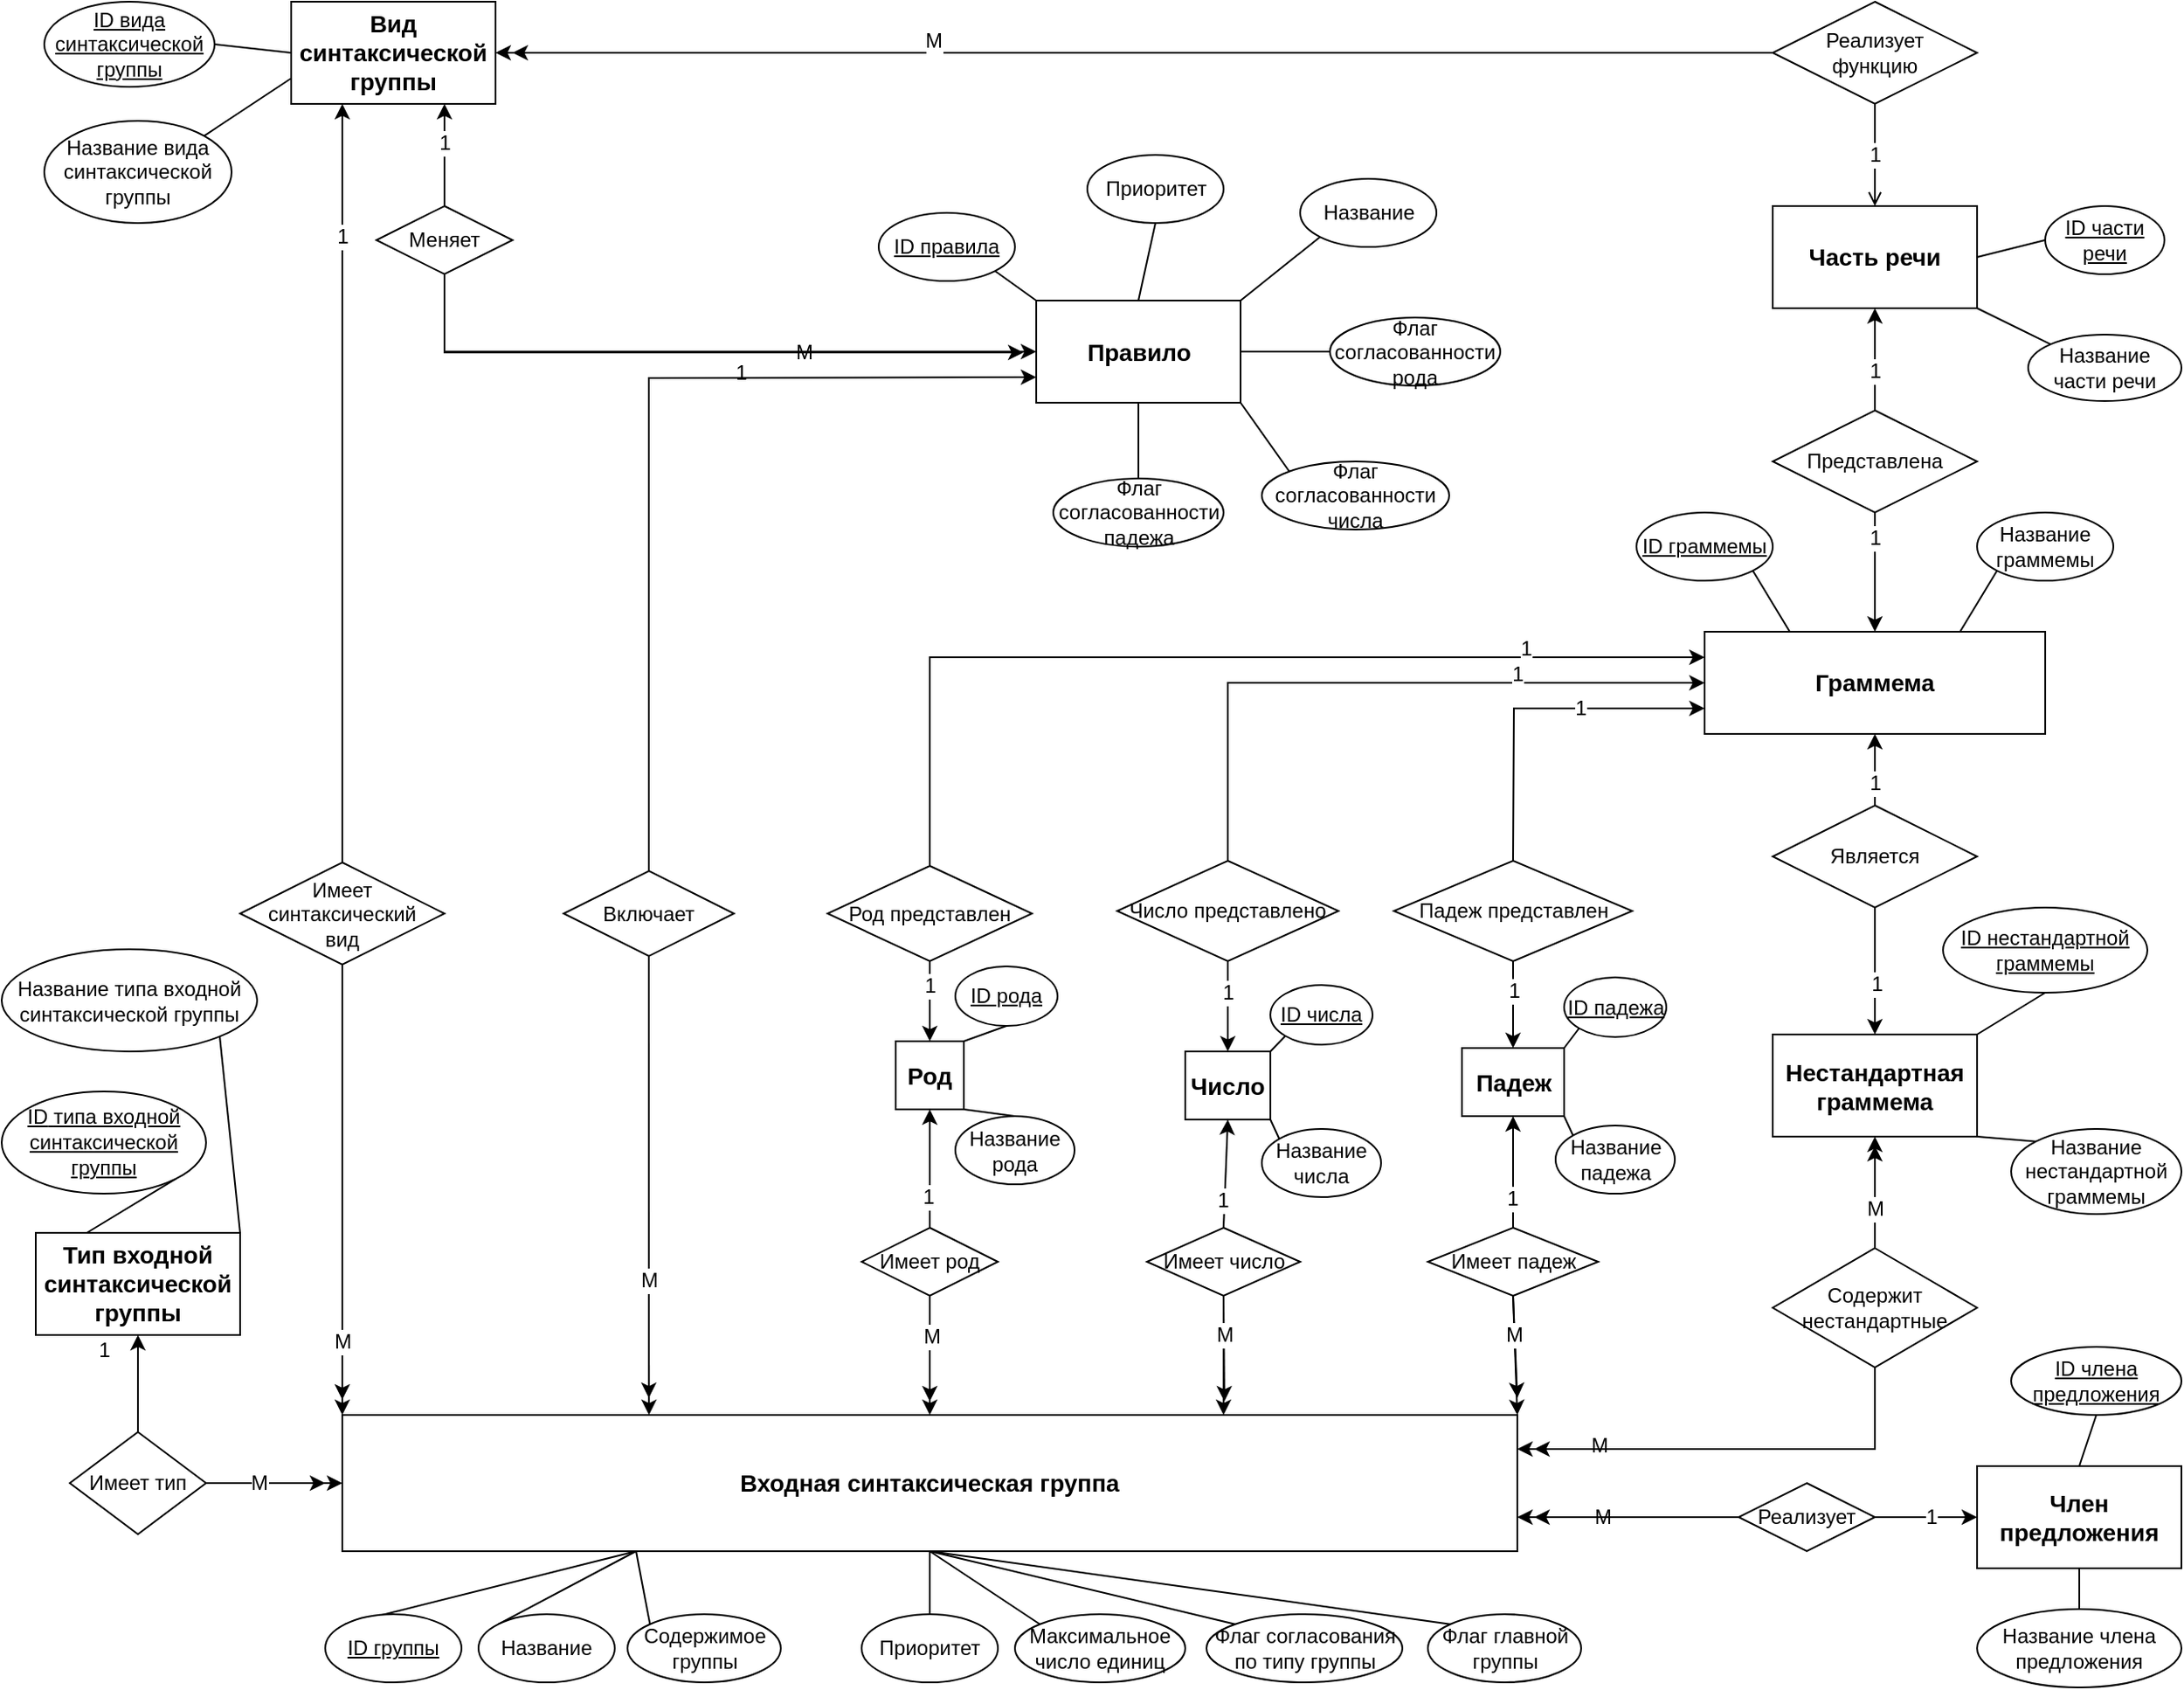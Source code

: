 <mxfile type="github" version="13.0.7">
  <diagram id="3-n-2fktoO8qeBoUGsix" name="Page-1">
    <mxGraphModel grid="1" dx="782" dy="466" gridSize="10" guides="1" tooltips="1" connect="1" arrows="1" fold="1" page="1" pageScale="1" pageWidth="1169" pageHeight="827" math="0" shadow="0">
      <root>
        <mxCell id="0" />
        <mxCell id="1" parent="0" />
        <mxCell id="CdHWgTAZpjWAVC4C5Lwt-5" parent="1" edge="1" target="Er8K7lmykXEFfFOnpzie-8" source="Er8K7lmykXEFfFOnpzie-1" style="rounded=0;orthogonalLoop=1;jettySize=auto;html=1;exitX=0.5;exitY=1;exitDx=0;exitDy=0;entryX=0;entryY=0;entryDx=0;entryDy=0;endArrow=none;endFill=0;">
          <mxGeometry as="geometry" relative="1" />
        </mxCell>
        <mxCell id="CdHWgTAZpjWAVC4C5Lwt-6" parent="1" edge="1" target="Er8K7lmykXEFfFOnpzie-6" source="Er8K7lmykXEFfFOnpzie-1" style="edgeStyle=none;rounded=0;orthogonalLoop=1;jettySize=auto;html=1;exitX=0.5;exitY=1;exitDx=0;exitDy=0;entryX=0.5;entryY=0;entryDx=0;entryDy=0;endArrow=none;endFill=0;">
          <mxGeometry as="geometry" relative="1" />
        </mxCell>
        <mxCell id="CdHWgTAZpjWAVC4C5Lwt-7" parent="1" edge="1" target="Er8K7lmykXEFfFOnpzie-4" source="Er8K7lmykXEFfFOnpzie-1" style="edgeStyle=none;rounded=0;orthogonalLoop=1;jettySize=auto;html=1;exitX=0.5;exitY=1;exitDx=0;exitDy=0;entryX=0;entryY=0;entryDx=0;entryDy=0;endArrow=none;endFill=0;">
          <mxGeometry as="geometry" relative="1" />
        </mxCell>
        <mxCell id="CdHWgTAZpjWAVC4C5Lwt-8" parent="1" edge="1" target="Er8K7lmykXEFfFOnpzie-5" source="Er8K7lmykXEFfFOnpzie-1" style="edgeStyle=none;rounded=0;orthogonalLoop=1;jettySize=auto;html=1;exitX=0.5;exitY=1;exitDx=0;exitDy=0;entryX=0;entryY=0;entryDx=0;entryDy=0;endArrow=none;endFill=0;">
          <mxGeometry as="geometry" relative="1" />
        </mxCell>
        <mxCell id="Er8K7lmykXEFfFOnpzie-1" value="Входная синтаксическая группа" parent="1" style="rounded=0;whiteSpace=wrap;html=1;fontSize=14;fontStyle=1" vertex="1">
          <mxGeometry as="geometry" height="80" width="690" y="1100" x="710" />
        </mxCell>
        <mxCell id="Er8K7lmykXEFfFOnpzie-11" parent="1" edge="1" target="Er8K7lmykXEFfFOnpzie-1" source="Er8K7lmykXEFfFOnpzie-2" style="rounded=0;orthogonalLoop=1;jettySize=auto;html=1;exitX=0;exitY=0;exitDx=0;exitDy=0;entryX=0.25;entryY=1;entryDx=0;entryDy=0;endArrow=none;endFill=0;">
          <mxGeometry as="geometry" relative="1" />
        </mxCell>
        <mxCell id="Er8K7lmykXEFfFOnpzie-2" value="&lt;u&gt;ID группы&lt;/u&gt;" parent="1" style="ellipse;whiteSpace=wrap;html=1;" vertex="1">
          <mxGeometry as="geometry" height="40" width="80" y="1217" x="700" />
        </mxCell>
        <mxCell id="Er8K7lmykXEFfFOnpzie-12" parent="1" edge="1" target="Er8K7lmykXEFfFOnpzie-1" source="Er8K7lmykXEFfFOnpzie-3" style="edgeStyle=none;rounded=0;orthogonalLoop=1;jettySize=auto;html=1;exitX=0;exitY=0;exitDx=0;exitDy=0;entryX=0.25;entryY=1;entryDx=0;entryDy=0;endArrow=none;endFill=0;">
          <mxGeometry as="geometry" relative="1" />
        </mxCell>
        <mxCell id="Er8K7lmykXEFfFOnpzie-3" value="Название" parent="1" style="ellipse;whiteSpace=wrap;html=1;" vertex="1">
          <mxGeometry as="geometry" height="40" width="80" y="1217" x="790" />
        </mxCell>
        <mxCell id="Er8K7lmykXEFfFOnpzie-4" value="Максимальное число единиц" parent="1" style="ellipse;whiteSpace=wrap;html=1;" vertex="1">
          <mxGeometry as="geometry" height="40" width="100" y="1217" x="1105" />
        </mxCell>
        <mxCell id="Er8K7lmykXEFfFOnpzie-5" value="Флаг согласования по типу группы" parent="1" style="ellipse;whiteSpace=wrap;html=1;" vertex="1">
          <mxGeometry as="geometry" height="40" width="115" y="1217" x="1217.5" />
        </mxCell>
        <mxCell id="Er8K7lmykXEFfFOnpzie-6" value="Приоритет" parent="1" style="ellipse;whiteSpace=wrap;html=1;" vertex="1">
          <mxGeometry as="geometry" height="40" width="80" y="1217" x="1015" />
        </mxCell>
        <mxCell id="CdHWgTAZpjWAVC4C5Lwt-1" parent="1" edge="1" target="Er8K7lmykXEFfFOnpzie-1" source="Er8K7lmykXEFfFOnpzie-7" style="rounded=0;orthogonalLoop=1;jettySize=auto;html=1;exitX=0;exitY=0;exitDx=0;exitDy=0;entryX=0.25;entryY=1;entryDx=0;entryDy=0;endArrow=none;endFill=0;">
          <mxGeometry as="geometry" relative="1" />
        </mxCell>
        <mxCell id="Er8K7lmykXEFfFOnpzie-7" value="Содержимое группы" parent="1" style="ellipse;whiteSpace=wrap;html=1;" vertex="1">
          <mxGeometry as="geometry" height="40" width="90" y="1217" x="877.5" />
        </mxCell>
        <mxCell id="Er8K7lmykXEFfFOnpzie-8" value="Флаг главной группы" parent="1" style="ellipse;whiteSpace=wrap;html=1;" vertex="1">
          <mxGeometry as="geometry" height="40" width="90" y="1217" x="1347.5" />
        </mxCell>
        <mxCell id="Er8K7lmykXEFfFOnpzie-20" parent="1" edge="1" source="Er8K7lmykXEFfFOnpzie-19" style="edgeStyle=none;rounded=0;orthogonalLoop=1;jettySize=auto;html=1;exitX=1;exitY=0.5;exitDx=0;exitDy=0;endArrow=classic;endFill=1;">
          <mxGeometry as="geometry" relative="1">
            <mxPoint as="targetPoint" y="1140" x="700" />
            <Array as="points">
              <mxPoint y="1140" x="660" />
            </Array>
          </mxGeometry>
        </mxCell>
        <mxCell id="Er8K7lmykXEFfFOnpzie-23" parent="1" edge="1" target="Er8K7lmykXEFfFOnpzie-22" source="Er8K7lmykXEFfFOnpzie-19" style="edgeStyle=none;rounded=0;orthogonalLoop=1;jettySize=auto;html=1;exitX=0.5;exitY=0;exitDx=0;exitDy=0;entryX=0.5;entryY=1;entryDx=0;entryDy=0;endArrow=classic;endFill=1;">
          <mxGeometry as="geometry" relative="1" />
        </mxCell>
        <mxCell id="Er8K7lmykXEFfFOnpzie-24" value="1" parent="Er8K7lmykXEFfFOnpzie-23" style="text;html=1;align=center;verticalAlign=middle;resizable=0;points=[];labelBackgroundColor=#ffffff;" vertex="1" connectable="0">
          <mxGeometry as="geometry" relative="1" y="1" x="0.651">
            <mxPoint as="offset" y="-1" x="-19" />
          </mxGeometry>
        </mxCell>
        <mxCell id="Acf67Gp8EdVM3Cdp0NT5-10" parent="1" edge="1" target="Er8K7lmykXEFfFOnpzie-1" source="Er8K7lmykXEFfFOnpzie-19" style="edgeStyle=orthogonalEdgeStyle;rounded=0;orthogonalLoop=1;jettySize=auto;html=1;exitX=1;exitY=0.5;exitDx=0;exitDy=0;startArrow=none;startFill=0;endArrow=classic;endFill=1;entryX=0;entryY=0.5;entryDx=0;entryDy=0;">
          <mxGeometry as="geometry" relative="1">
            <mxPoint as="targetPoint" y="1187" x="710" />
            <Array as="points">
              <mxPoint y="1140" x="640" />
              <mxPoint y="1140" x="640" />
            </Array>
          </mxGeometry>
        </mxCell>
        <mxCell id="Acf67Gp8EdVM3Cdp0NT5-19" value="М" parent="Acf67Gp8EdVM3Cdp0NT5-10" style="text;html=1;align=center;verticalAlign=middle;resizable=0;points=[];labelBackgroundColor=#ffffff;" vertex="1" connectable="0">
          <mxGeometry as="geometry" relative="1" y="-2" x="0.544">
            <mxPoint as="offset" y="-2" x="-31.43" />
          </mxGeometry>
        </mxCell>
        <mxCell id="Er8K7lmykXEFfFOnpzie-19" value="Имеет тип" parent="1" style="rhombus;whiteSpace=wrap;html=1;" vertex="1">
          <mxGeometry as="geometry" height="60" width="80" y="1110" x="550" />
        </mxCell>
        <mxCell id="Er8K7lmykXEFfFOnpzie-22" value="&lt;font style=&quot;font-size: 14px&quot;&gt;&lt;b&gt;Тип входной синтаксической группы&lt;/b&gt;&lt;/font&gt;" parent="1" style="rounded=0;whiteSpace=wrap;html=1;" vertex="1">
          <mxGeometry as="geometry" height="60" width="120" y="993" x="530" />
        </mxCell>
        <mxCell id="Er8K7lmykXEFfFOnpzie-27" parent="1" edge="1" target="Er8K7lmykXEFfFOnpzie-22" source="Er8K7lmykXEFfFOnpzie-25" style="edgeStyle=none;rounded=0;orthogonalLoop=1;jettySize=auto;html=1;exitX=1;exitY=1;exitDx=0;exitDy=0;entryX=1;entryY=0;entryDx=0;entryDy=0;endArrow=none;endFill=0;">
          <mxGeometry as="geometry" relative="1" />
        </mxCell>
        <mxCell id="Er8K7lmykXEFfFOnpzie-25" value="&lt;span style=&quot;line-height: 115%&quot;&gt;&lt;font style=&quot;font-size: 12px&quot;&gt;Название типа входной синтаксической группы&lt;/font&gt;&lt;/span&gt;" parent="1" style="ellipse;whiteSpace=wrap;html=1;" vertex="1">
          <mxGeometry as="geometry" height="60" width="150" y="826.5" x="510" />
        </mxCell>
        <mxCell id="Er8K7lmykXEFfFOnpzie-28" parent="1" edge="1" target="Er8K7lmykXEFfFOnpzie-22" source="Er8K7lmykXEFfFOnpzie-26" style="edgeStyle=none;rounded=0;orthogonalLoop=1;jettySize=auto;html=1;exitX=1;exitY=1;exitDx=0;exitDy=0;entryX=0.25;entryY=0;entryDx=0;entryDy=0;endArrow=none;endFill=0;">
          <mxGeometry as="geometry" relative="1" />
        </mxCell>
        <mxCell id="Er8K7lmykXEFfFOnpzie-26" value="&lt;font style=&quot;font-size: 12px&quot;&gt;&lt;u&gt;&lt;span lang=&quot;EN-US&quot; style=&quot;line-height: 115%&quot;&gt;ID&lt;/span&gt;&lt;span lang=&quot;EN-US&quot; style=&quot;line-height: 115%&quot;&gt; &lt;/span&gt;&lt;span style=&quot;line-height: 115%&quot;&gt;типа входной синтаксической группы&lt;/span&gt;&lt;/u&gt;&lt;/font&gt;" parent="1" style="ellipse;whiteSpace=wrap;html=1;" vertex="1">
          <mxGeometry as="geometry" height="60" width="120" y="910" x="510" />
        </mxCell>
        <mxCell id="Er8K7lmykXEFfFOnpzie-50" parent="1" edge="1" source="Er8K7lmykXEFfFOnpzie-29" style="edgeStyle=none;rounded=0;orthogonalLoop=1;jettySize=auto;html=1;exitX=0.5;exitY=1;exitDx=0;exitDy=0;endArrow=classic;endFill=1;">
          <mxGeometry as="geometry" relative="1">
            <mxPoint as="targetPoint" y="1090" x="890" />
          </mxGeometry>
        </mxCell>
        <mxCell id="Acf67Gp8EdVM3Cdp0NT5-11" parent="1" edge="1" target="Er8K7lmykXEFfFOnpzie-1" source="Er8K7lmykXEFfFOnpzie-29" style="rounded=0;orthogonalLoop=1;jettySize=auto;html=1;exitX=0.5;exitY=1;exitDx=0;exitDy=0;startArrow=none;startFill=0;endArrow=classic;endFill=1;entryX=0.261;entryY=0;entryDx=0;entryDy=0;entryPerimeter=0;">
          <mxGeometry as="geometry" relative="1">
            <mxPoint as="targetPoint" y="1092" x="885" />
          </mxGeometry>
        </mxCell>
        <mxCell id="Acf67Gp8EdVM3Cdp0NT5-20" value="М" parent="Acf67Gp8EdVM3Cdp0NT5-11" style="text;html=1;align=center;verticalAlign=middle;resizable=0;points=[];labelBackgroundColor=#ffffff;" vertex="1" connectable="0">
          <mxGeometry as="geometry" relative="1" y="-3" x="0.347">
            <mxPoint as="offset" y="9" x="3" />
          </mxGeometry>
        </mxCell>
        <mxCell id="0sZof68oqh2SKTBoao20-3" parent="1" edge="1" target="Er8K7lmykXEFfFOnpzie-30" source="Er8K7lmykXEFfFOnpzie-29" style="edgeStyle=none;rounded=0;orthogonalLoop=1;jettySize=auto;html=1;exitX=0.5;exitY=0;exitDx=0;exitDy=0;entryX=0;entryY=0.75;entryDx=0;entryDy=0;">
          <mxGeometry as="geometry" relative="1">
            <Array as="points">
              <mxPoint y="491" x="890" />
            </Array>
          </mxGeometry>
        </mxCell>
        <mxCell id="0sZof68oqh2SKTBoao20-4" value="1" parent="0sZof68oqh2SKTBoao20-3" style="text;html=1;align=center;verticalAlign=middle;resizable=0;points=[];" vertex="1" connectable="0">
          <mxGeometry as="geometry" relative="1" y="-41" x="0.173">
            <mxPoint as="offset" y="-44" x="40" />
          </mxGeometry>
        </mxCell>
        <mxCell id="Er8K7lmykXEFfFOnpzie-29" value="Включает" parent="1" style="rhombus;whiteSpace=wrap;html=1;" vertex="1">
          <mxGeometry as="geometry" height="50" width="100" y="780.5" x="840" />
        </mxCell>
        <mxCell id="Er8K7lmykXEFfFOnpzie-30" value="Правило" parent="1" style="rounded=0;whiteSpace=wrap;html=1;fontSize=14;fontStyle=1" vertex="1">
          <mxGeometry as="geometry" height="60" width="120" y="445.5" x="1117.5" />
        </mxCell>
        <mxCell id="Er8K7lmykXEFfFOnpzie-71" parent="1" edge="1" target="Er8K7lmykXEFfFOnpzie-30" source="Er8K7lmykXEFfFOnpzie-32" style="edgeStyle=none;rounded=0;orthogonalLoop=1;jettySize=auto;html=1;exitX=0.5;exitY=0;exitDx=0;exitDy=0;entryX=0.5;entryY=1;entryDx=0;entryDy=0;endArrow=none;endFill=0;">
          <mxGeometry as="geometry" relative="1" />
        </mxCell>
        <mxCell id="Er8K7lmykXEFfFOnpzie-32" value="Флаг согласованности падежа" parent="1" style="ellipse;whiteSpace=wrap;html=1;" vertex="1">
          <mxGeometry as="geometry" height="40" width="100" y="550" x="1127.5" />
        </mxCell>
        <mxCell id="Er8K7lmykXEFfFOnpzie-77" parent="1" edge="1" target="Er8K7lmykXEFfFOnpzie-30" source="Er8K7lmykXEFfFOnpzie-33" style="edgeStyle=none;rounded=0;orthogonalLoop=1;jettySize=auto;html=1;exitX=0;exitY=0.5;exitDx=0;exitDy=0;entryX=1;entryY=0.5;entryDx=0;entryDy=0;endArrow=none;endFill=0;">
          <mxGeometry as="geometry" relative="1" />
        </mxCell>
        <mxCell id="Er8K7lmykXEFfFOnpzie-33" value="Флаг согласованности рода" parent="1" style="ellipse;whiteSpace=wrap;html=1;" vertex="1">
          <mxGeometry as="geometry" height="40" width="100" y="455.5" x="1290" />
        </mxCell>
        <mxCell id="Er8K7lmykXEFfFOnpzie-73" parent="1" edge="1" target="Er8K7lmykXEFfFOnpzie-30" source="Er8K7lmykXEFfFOnpzie-34" style="edgeStyle=none;rounded=0;orthogonalLoop=1;jettySize=auto;html=1;exitX=0.5;exitY=1;exitDx=0;exitDy=0;entryX=0.5;entryY=0;entryDx=0;entryDy=0;endArrow=none;endFill=0;">
          <mxGeometry as="geometry" relative="1">
            <Array as="points" />
          </mxGeometry>
        </mxCell>
        <mxCell id="Er8K7lmykXEFfFOnpzie-34" value="Приоритет" parent="1" style="ellipse;whiteSpace=wrap;html=1;" vertex="1">
          <mxGeometry as="geometry" height="40" width="80" y="360" x="1147.5" />
        </mxCell>
        <mxCell id="Er8K7lmykXEFfFOnpzie-52" parent="1" edge="1" target="Er8K7lmykXEFfFOnpzie-30" source="Er8K7lmykXEFfFOnpzie-35" style="edgeStyle=none;rounded=0;orthogonalLoop=1;jettySize=auto;html=1;exitX=1;exitY=1;exitDx=0;exitDy=0;entryX=0;entryY=0;entryDx=0;entryDy=0;endArrow=none;endFill=0;">
          <mxGeometry as="geometry" relative="1" />
        </mxCell>
        <mxCell id="Er8K7lmykXEFfFOnpzie-35" value="&lt;u&gt;ID правила&lt;/u&gt;" parent="1" style="ellipse;whiteSpace=wrap;html=1;" vertex="1">
          <mxGeometry as="geometry" height="40" width="80" y="394" x="1025" />
        </mxCell>
        <mxCell id="Er8K7lmykXEFfFOnpzie-74" parent="1" edge="1" target="Er8K7lmykXEFfFOnpzie-30" source="Er8K7lmykXEFfFOnpzie-40" style="edgeStyle=none;rounded=0;orthogonalLoop=1;jettySize=auto;html=1;exitX=0;exitY=0;exitDx=0;exitDy=0;entryX=1;entryY=1;entryDx=0;entryDy=0;endArrow=none;endFill=0;">
          <mxGeometry as="geometry" relative="1" />
        </mxCell>
        <mxCell id="Er8K7lmykXEFfFOnpzie-40" value="Флаг согласованности числа" parent="1" style="ellipse;whiteSpace=wrap;html=1;" vertex="1">
          <mxGeometry as="geometry" height="40" width="110" y="540" x="1250" />
        </mxCell>
        <mxCell id="Er8K7lmykXEFfFOnpzie-72" parent="1" edge="1" target="Er8K7lmykXEFfFOnpzie-30" source="Er8K7lmykXEFfFOnpzie-46" style="edgeStyle=none;rounded=0;orthogonalLoop=1;jettySize=auto;html=1;exitX=0;exitY=1;exitDx=0;exitDy=0;entryX=1;entryY=0;entryDx=0;entryDy=0;endArrow=none;endFill=0;">
          <mxGeometry as="geometry" relative="1" />
        </mxCell>
        <mxCell id="Er8K7lmykXEFfFOnpzie-46" value="Название" parent="1" style="ellipse;whiteSpace=wrap;html=1;" vertex="1">
          <mxGeometry as="geometry" height="40" width="80" y="374" x="1272.5" />
        </mxCell>
        <mxCell id="Er8K7lmykXEFfFOnpzie-58" parent="1" edge="1" target="Er8K7lmykXEFfFOnpzie-57" source="Er8K7lmykXEFfFOnpzie-53" style="edgeStyle=none;rounded=0;orthogonalLoop=1;jettySize=auto;html=1;exitX=0.5;exitY=0;exitDx=0;exitDy=0;entryX=0.75;entryY=1;entryDx=0;entryDy=0;endArrow=classic;endFill=1;">
          <mxGeometry as="geometry" relative="1" />
        </mxCell>
        <mxCell id="Er8K7lmykXEFfFOnpzie-59" value="1" parent="Er8K7lmykXEFfFOnpzie-58" style="text;html=1;align=center;verticalAlign=middle;resizable=0;points=[];labelBackgroundColor=#ffffff;" vertex="1" connectable="0">
          <mxGeometry as="geometry" relative="1" x="-0.486">
            <mxPoint as="offset" y="-22" />
          </mxGeometry>
        </mxCell>
        <mxCell id="Acf67Gp8EdVM3Cdp0NT5-2" parent="1" edge="1" target="Er8K7lmykXEFfFOnpzie-30" source="Er8K7lmykXEFfFOnpzie-53" style="edgeStyle=orthogonalEdgeStyle;rounded=0;orthogonalLoop=1;jettySize=auto;html=1;endArrow=classic;endFill=1;entryX=0;entryY=0.5;entryDx=0;entryDy=0;exitX=0.5;exitY=1;exitDx=0;exitDy=0;">
          <mxGeometry as="geometry" relative="1">
            <mxPoint as="sourcePoint" y="530" x="960" />
            <mxPoint as="targetPoint" y="500" x="1110" />
            <Array as="points">
              <mxPoint y="476" x="770" />
            </Array>
          </mxGeometry>
        </mxCell>
        <mxCell id="CdHWgTAZpjWAVC4C5Lwt-13" parent="1" edge="1" source="Er8K7lmykXEFfFOnpzie-53" style="edgeStyle=none;rounded=0;orthogonalLoop=1;jettySize=auto;html=1;exitX=0.5;exitY=1;exitDx=0;exitDy=0;endArrow=classic;endFill=1;">
          <mxGeometry as="geometry" relative="1">
            <mxPoint as="targetPoint" y="476" x="1110" />
            <Array as="points">
              <mxPoint y="476" x="770" />
            </Array>
          </mxGeometry>
        </mxCell>
        <mxCell id="CdHWgTAZpjWAVC4C5Lwt-14" value="М" parent="CdHWgTAZpjWAVC4C5Lwt-13" style="text;html=1;align=center;verticalAlign=middle;resizable=0;points=[];" vertex="1" connectable="0">
          <mxGeometry as="geometry" relative="1" y="-2" x="0.35">
            <mxPoint as="offset" y="-2.34" x="-4.16" />
          </mxGeometry>
        </mxCell>
        <mxCell id="Er8K7lmykXEFfFOnpzie-53" value="Меняет" parent="1" style="rhombus;whiteSpace=wrap;html=1;" vertex="1">
          <mxGeometry as="geometry" height="40" width="80" y="390" x="730" />
        </mxCell>
        <mxCell id="Er8K7lmykXEFfFOnpzie-57" value="Вид синтаксической группы" parent="1" style="rounded=0;whiteSpace=wrap;html=1;fontSize=14;fontStyle=1" vertex="1">
          <mxGeometry as="geometry" height="60" width="120" y="270" x="680" />
        </mxCell>
        <mxCell id="Er8K7lmykXEFfFOnpzie-62" parent="1" edge="1" target="Er8K7lmykXEFfFOnpzie-57" source="Er8K7lmykXEFfFOnpzie-60" style="edgeStyle=none;rounded=0;orthogonalLoop=1;jettySize=auto;html=1;exitX=1;exitY=0.5;exitDx=0;exitDy=0;entryX=0;entryY=0.5;entryDx=0;entryDy=0;endArrow=none;endFill=0;">
          <mxGeometry as="geometry" relative="1" />
        </mxCell>
        <mxCell id="Er8K7lmykXEFfFOnpzie-60" value="&lt;u&gt;ID вида синтаксической группы&lt;/u&gt;" parent="1" style="ellipse;whiteSpace=wrap;html=1;" vertex="1">
          <mxGeometry as="geometry" height="50" width="100" y="270" x="535" />
        </mxCell>
        <mxCell id="Er8K7lmykXEFfFOnpzie-63" parent="1" edge="1" target="Er8K7lmykXEFfFOnpzie-57" source="Er8K7lmykXEFfFOnpzie-61" style="edgeStyle=none;rounded=0;orthogonalLoop=1;jettySize=auto;html=1;exitX=1;exitY=0;exitDx=0;exitDy=0;entryX=0;entryY=0.75;entryDx=0;entryDy=0;endArrow=none;endFill=0;">
          <mxGeometry as="geometry" relative="1">
            <mxPoint as="sourcePoint" y="538.787" x="703.891" />
          </mxGeometry>
        </mxCell>
        <mxCell id="Er8K7lmykXEFfFOnpzie-61" value="Название вида синтаксической группы" parent="1" style="ellipse;whiteSpace=wrap;html=1;" vertex="1">
          <mxGeometry as="geometry" height="60" width="110" y="340" x="535" />
        </mxCell>
        <mxCell id="Er8K7lmykXEFfFOnpzie-81" parent="1" edge="1" target="Er8K7lmykXEFfFOnpzie-57" source="Er8K7lmykXEFfFOnpzie-78" style="edgeStyle=none;rounded=0;orthogonalLoop=1;jettySize=auto;html=1;exitX=0.5;exitY=0;exitDx=0;exitDy=0;entryX=0.25;entryY=1;entryDx=0;entryDy=0;endArrow=classic;endFill=1;">
          <mxGeometry as="geometry" relative="1" />
        </mxCell>
        <mxCell id="Er8K7lmykXEFfFOnpzie-82" value="1" parent="Er8K7lmykXEFfFOnpzie-81" style="text;html=1;align=center;verticalAlign=middle;resizable=0;points=[];labelBackgroundColor=#ffffff;" vertex="1" connectable="0">
          <mxGeometry as="geometry" relative="1" y="-1" x="0.685">
            <mxPoint as="offset" y="8" x="-1" />
          </mxGeometry>
        </mxCell>
        <mxCell id="Acf67Gp8EdVM3Cdp0NT5-16" parent="1" edge="1" target="Er8K7lmykXEFfFOnpzie-1" source="Er8K7lmykXEFfFOnpzie-78" style="rounded=0;orthogonalLoop=1;jettySize=auto;html=1;exitX=0.5;exitY=1;exitDx=0;exitDy=0;startArrow=none;startFill=0;endArrow=classic;endFill=1;entryX=0;entryY=0;entryDx=0;entryDy=0;">
          <mxGeometry as="geometry" relative="1">
            <mxPoint as="sourcePoint" y="782.0" x="751" />
            <mxPoint as="targetPoint" y="1100" x="770" />
          </mxGeometry>
        </mxCell>
        <mxCell id="Acf67Gp8EdVM3Cdp0NT5-17" parent="1" edge="1" source="Er8K7lmykXEFfFOnpzie-78" style="edgeStyle=none;rounded=0;orthogonalLoop=1;jettySize=auto;html=1;exitX=0.5;exitY=1;exitDx=0;exitDy=0;startArrow=none;startFill=0;endArrow=classic;endFill=1;">
          <mxGeometry as="geometry" relative="1">
            <mxPoint as="targetPoint" y="1091" x="710" />
            <mxPoint as="sourcePoint" y="782.0" x="751" />
          </mxGeometry>
        </mxCell>
        <mxCell id="Acf67Gp8EdVM3Cdp0NT5-18" value="М" parent="Acf67Gp8EdVM3Cdp0NT5-17" style="text;html=1;align=center;verticalAlign=middle;resizable=0;points=[];labelBackgroundColor=#ffffff;" vertex="1" connectable="0">
          <mxGeometry as="geometry" relative="1" x="0.728">
            <mxPoint as="offset" />
          </mxGeometry>
        </mxCell>
        <mxCell id="Er8K7lmykXEFfFOnpzie-93" parent="1" edge="1" target="Er8K7lmykXEFfFOnpzie-91" source="Er8K7lmykXEFfFOnpzie-84" style="edgeStyle=none;rounded=0;orthogonalLoop=1;jettySize=auto;html=1;exitX=0.5;exitY=0;exitDx=0;exitDy=0;entryX=0.5;entryY=1;entryDx=0;entryDy=0;endArrow=none;endFill=0;">
          <mxGeometry as="geometry" relative="1" />
        </mxCell>
        <mxCell id="Er8K7lmykXEFfFOnpzie-94" parent="1" edge="1" target="Er8K7lmykXEFfFOnpzie-92" source="Er8K7lmykXEFfFOnpzie-84" style="edgeStyle=none;rounded=0;orthogonalLoop=1;jettySize=auto;html=1;exitX=0.5;exitY=1;exitDx=0;exitDy=0;entryX=0.5;entryY=0;entryDx=0;entryDy=0;endArrow=none;endFill=0;">
          <mxGeometry as="geometry" relative="1" />
        </mxCell>
        <mxCell id="Er8K7lmykXEFfFOnpzie-84" value="Член предложения" parent="1" style="rounded=0;whiteSpace=wrap;html=1;fontSize=14;fontStyle=1" vertex="1">
          <mxGeometry as="geometry" height="60" width="120" y="1130" x="1670" />
        </mxCell>
        <mxCell id="Er8K7lmykXEFfFOnpzie-86" parent="1" edge="1" target="Er8K7lmykXEFfFOnpzie-1" source="Er8K7lmykXEFfFOnpzie-85" style="edgeStyle=none;rounded=0;orthogonalLoop=1;jettySize=auto;html=1;exitX=0;exitY=0.5;exitDx=0;exitDy=0;entryX=1;entryY=0.75;entryDx=0;entryDy=0;endArrow=classic;endFill=1;">
          <mxGeometry as="geometry" relative="1">
            <Array as="points" />
            <mxPoint as="targetPoint" y="1180.0" x="1941" />
          </mxGeometry>
        </mxCell>
        <mxCell id="Er8K7lmykXEFfFOnpzie-87" parent="1" edge="1" target="Er8K7lmykXEFfFOnpzie-84" source="Er8K7lmykXEFfFOnpzie-85" style="edgeStyle=none;rounded=0;orthogonalLoop=1;jettySize=auto;html=1;exitX=1;exitY=0.5;exitDx=0;exitDy=0;entryX=0;entryY=0.5;entryDx=0;entryDy=0;endArrow=classic;endFill=1;">
          <mxGeometry as="geometry" relative="1" />
        </mxCell>
        <mxCell id="Er8K7lmykXEFfFOnpzie-88" value="1" parent="Er8K7lmykXEFfFOnpzie-87" style="text;html=1;align=center;verticalAlign=middle;resizable=0;points=[];labelBackgroundColor=#ffffff;" vertex="1" connectable="0">
          <mxGeometry as="geometry" relative="1" y="2" x="-0.242">
            <mxPoint as="offset" y="2" x="10" />
          </mxGeometry>
        </mxCell>
        <mxCell id="CdHWgTAZpjWAVC4C5Lwt-2" parent="1" edge="1" source="Er8K7lmykXEFfFOnpzie-85" style="edgeStyle=orthogonalEdgeStyle;rounded=0;orthogonalLoop=1;jettySize=auto;html=1;exitX=0;exitY=0.5;exitDx=0;exitDy=0;endArrow=classic;endFill=1;">
          <mxGeometry as="geometry" relative="1">
            <mxPoint as="targetPoint" y="1160" x="1410" />
          </mxGeometry>
        </mxCell>
        <mxCell id="CdHWgTAZpjWAVC4C5Lwt-4" value="М" parent="CdHWgTAZpjWAVC4C5Lwt-2" style="text;html=1;align=center;verticalAlign=middle;resizable=0;points=[];" vertex="1" connectable="0">
          <mxGeometry as="geometry" relative="1" y="-16" x="-0.1">
            <mxPoint as="offset" y="16" x="-26" />
          </mxGeometry>
        </mxCell>
        <mxCell id="Er8K7lmykXEFfFOnpzie-85" value="Реализует" parent="1" style="rhombus;whiteSpace=wrap;html=1;" vertex="1">
          <mxGeometry as="geometry" height="40" width="80" y="1140" x="1530" />
        </mxCell>
        <mxCell id="Er8K7lmykXEFfFOnpzie-91" value="&lt;u&gt;ID члена предложения&lt;/u&gt;" parent="1" style="ellipse;whiteSpace=wrap;html=1;" vertex="1">
          <mxGeometry as="geometry" height="40" width="100" y="1060" x="1690" />
        </mxCell>
        <mxCell id="Er8K7lmykXEFfFOnpzie-92" value="Название члена предложения" parent="1" style="ellipse;whiteSpace=wrap;html=1;" vertex="1">
          <mxGeometry as="geometry" height="46" width="120" y="1214" x="1670" />
        </mxCell>
        <mxCell id="Er8K7lmykXEFfFOnpzie-96" parent="1" edge="1" target="Er8K7lmykXEFfFOnpzie-1" source="Er8K7lmykXEFfFOnpzie-95" style="edgeStyle=orthogonalEdgeStyle;rounded=0;orthogonalLoop=1;jettySize=auto;html=1;entryX=1;entryY=0.25;entryDx=0;entryDy=0;endArrow=classic;endFill=1;exitX=0.5;exitY=1;exitDx=0;exitDy=0;">
          <mxGeometry as="geometry" relative="1">
            <mxPoint as="sourcePoint" y="440" x="2530" />
            <Array as="points">
              <mxPoint y="1120" x="1610" />
            </Array>
          </mxGeometry>
        </mxCell>
        <mxCell id="Er8K7lmykXEFfFOnpzie-99" parent="1" edge="1" target="Er8K7lmykXEFfFOnpzie-98" source="Er8K7lmykXEFfFOnpzie-95" style="edgeStyle=none;rounded=0;orthogonalLoop=1;jettySize=auto;html=1;exitX=0.5;exitY=0;exitDx=0;exitDy=0;entryX=0.5;entryY=1;entryDx=0;entryDy=0;endArrow=classic;endFill=1;">
          <mxGeometry as="geometry" relative="1">
            <mxPoint as="sourcePoint" y="609" x="2298.67" />
          </mxGeometry>
        </mxCell>
        <mxCell id="Acf67Gp8EdVM3Cdp0NT5-6" parent="1" edge="1" source="Er8K7lmykXEFfFOnpzie-95" style="edgeStyle=orthogonalEdgeStyle;rounded=0;orthogonalLoop=1;jettySize=auto;html=1;exitX=0.5;exitY=0;exitDx=0;exitDy=0;startArrow=none;startFill=0;endArrow=classic;endFill=1;">
          <mxGeometry as="geometry" relative="1">
            <mxPoint as="targetPoint" y="942" x="1610" />
          </mxGeometry>
        </mxCell>
        <mxCell id="Acf67Gp8EdVM3Cdp0NT5-9" value="М" parent="Acf67Gp8EdVM3Cdp0NT5-6" style="text;html=1;align=center;verticalAlign=middle;resizable=0;points=[];labelBackgroundColor=#ffffff;" vertex="1" connectable="0">
          <mxGeometry as="geometry" relative="1" x="-0.236">
            <mxPoint as="offset" />
          </mxGeometry>
        </mxCell>
        <mxCell id="0sZof68oqh2SKTBoao20-1" parent="1" edge="1" source="Er8K7lmykXEFfFOnpzie-95" style="edgeStyle=none;rounded=0;orthogonalLoop=1;jettySize=auto;html=1;exitX=0.5;exitY=1;exitDx=0;exitDy=0;">
          <mxGeometry as="geometry" relative="1">
            <mxPoint as="targetPoint" y="1120" x="1410" />
            <Array as="points">
              <mxPoint y="1120" x="1610" />
            </Array>
          </mxGeometry>
        </mxCell>
        <mxCell id="0sZof68oqh2SKTBoao20-2" value="М" parent="0sZof68oqh2SKTBoao20-1" style="text;html=1;align=center;verticalAlign=middle;resizable=0;points=[];" vertex="1" connectable="0">
          <mxGeometry as="geometry" relative="1" y="-2" x="0.696">
            <mxPoint as="offset" />
          </mxGeometry>
        </mxCell>
        <mxCell id="Er8K7lmykXEFfFOnpzie-95" value="Содержит нестандартные&lt;br&gt;" parent="1" style="rhombus;whiteSpace=wrap;html=1;" vertex="1">
          <mxGeometry as="geometry" height="70" width="120" y="1002" x="1550" />
        </mxCell>
        <mxCell id="Er8K7lmykXEFfFOnpzie-98" value="Нестандартная граммема" parent="1" style="rounded=0;whiteSpace=wrap;html=1;fontSize=14;fontStyle=1" vertex="1">
          <mxGeometry as="geometry" height="60" width="120" y="876.5" x="1550" />
        </mxCell>
        <mxCell id="Er8K7lmykXEFfFOnpzie-104" parent="1" edge="1" target="Er8K7lmykXEFfFOnpzie-98" source="Er8K7lmykXEFfFOnpzie-101" style="edgeStyle=none;rounded=0;orthogonalLoop=1;jettySize=auto;html=1;exitX=0.5;exitY=1;exitDx=0;exitDy=0;entryX=1;entryY=0;entryDx=0;entryDy=0;endArrow=none;endFill=0;">
          <mxGeometry as="geometry" relative="1" />
        </mxCell>
        <mxCell id="Er8K7lmykXEFfFOnpzie-101" value="&lt;u&gt;ID нестандартной граммемы&lt;/u&gt;" parent="1" style="ellipse;whiteSpace=wrap;html=1;" vertex="1">
          <mxGeometry as="geometry" height="50" width="120" y="802" x="1650" />
        </mxCell>
        <mxCell id="Er8K7lmykXEFfFOnpzie-103" parent="1" edge="1" target="Er8K7lmykXEFfFOnpzie-98" source="Er8K7lmykXEFfFOnpzie-102" style="edgeStyle=none;rounded=0;orthogonalLoop=1;jettySize=auto;html=1;exitX=0;exitY=0;exitDx=0;exitDy=0;entryX=1;entryY=1;entryDx=0;entryDy=0;endArrow=none;endFill=0;">
          <mxGeometry as="geometry" relative="1" />
        </mxCell>
        <mxCell id="Er8K7lmykXEFfFOnpzie-102" value="Название нестандартной граммемы" parent="1" style="ellipse;whiteSpace=wrap;html=1;" vertex="1">
          <mxGeometry as="geometry" height="50" width="100" y="932" x="1690" />
        </mxCell>
        <mxCell id="Er8K7lmykXEFfFOnpzie-105" value="Граммема" parent="1" style="rounded=0;whiteSpace=wrap;html=1;fontSize=14;fontStyle=1" vertex="1">
          <mxGeometry as="geometry" height="60" width="200" y="640" x="1510" />
        </mxCell>
        <mxCell id="Er8K7lmykXEFfFOnpzie-107" parent="1" edge="1" target="Er8K7lmykXEFfFOnpzie-98" source="Er8K7lmykXEFfFOnpzie-106" style="edgeStyle=none;rounded=0;orthogonalLoop=1;jettySize=auto;html=1;exitX=0.5;exitY=1;exitDx=0;exitDy=0;entryX=0.5;entryY=0;entryDx=0;entryDy=0;endArrow=classic;endFill=1;">
          <mxGeometry as="geometry" relative="1" />
        </mxCell>
        <mxCell id="Er8K7lmykXEFfFOnpzie-110" value="1" parent="Er8K7lmykXEFfFOnpzie-107" style="text;html=1;align=center;verticalAlign=middle;resizable=0;points=[];labelBackgroundColor=#ffffff;" vertex="1" connectable="0">
          <mxGeometry as="geometry" relative="1" y="1" x="0.206">
            <mxPoint as="offset" />
          </mxGeometry>
        </mxCell>
        <mxCell id="Er8K7lmykXEFfFOnpzie-108" parent="1" edge="1" target="Er8K7lmykXEFfFOnpzie-105" source="Er8K7lmykXEFfFOnpzie-106" style="edgeStyle=orthogonalEdgeStyle;rounded=0;orthogonalLoop=1;jettySize=auto;html=1;exitX=0.5;exitY=0;exitDx=0;exitDy=0;entryX=0.5;entryY=1;entryDx=0;entryDy=0;endArrow=classic;endFill=1;">
          <mxGeometry as="geometry" relative="1">
            <Array as="points">
              <mxPoint y="712" x="1610" />
              <mxPoint y="712" x="1610" />
            </Array>
          </mxGeometry>
        </mxCell>
        <mxCell id="Er8K7lmykXEFfFOnpzie-109" value="1" parent="Er8K7lmykXEFfFOnpzie-108" style="text;html=1;align=center;verticalAlign=middle;resizable=0;points=[];labelBackgroundColor=#ffffff;" vertex="1" connectable="0">
          <mxGeometry as="geometry" relative="1" x="0.328">
            <mxPoint as="offset" y="14.29" />
          </mxGeometry>
        </mxCell>
        <mxCell id="Er8K7lmykXEFfFOnpzie-106" value="Является" parent="1" style="rhombus;whiteSpace=wrap;html=1;" vertex="1">
          <mxGeometry as="geometry" height="60" width="120" y="742" x="1550" />
        </mxCell>
        <mxCell id="Er8K7lmykXEFfFOnpzie-111" value="Часть речи" parent="1" style="rounded=0;whiteSpace=wrap;html=1;fontSize=14;fontStyle=1" vertex="1">
          <mxGeometry as="geometry" height="60" width="120" y="390" x="1550" />
        </mxCell>
        <mxCell id="Er8K7lmykXEFfFOnpzie-113" parent="1" edge="1" target="Er8K7lmykXEFfFOnpzie-105" source="Er8K7lmykXEFfFOnpzie-112" style="edgeStyle=none;rounded=0;orthogonalLoop=1;jettySize=auto;html=1;exitX=0.5;exitY=1;exitDx=0;exitDy=0;entryX=0.5;entryY=0;entryDx=0;entryDy=0;endArrow=classic;endFill=1;">
          <mxGeometry as="geometry" relative="1">
            <Array as="points">
              <mxPoint y="580" x="1610" />
            </Array>
          </mxGeometry>
        </mxCell>
        <mxCell id="Er8K7lmykXEFfFOnpzie-117" value="1" parent="Er8K7lmykXEFfFOnpzie-113" style="text;html=1;align=center;verticalAlign=middle;resizable=0;points=[];labelBackgroundColor=#ffffff;" vertex="1" connectable="0">
          <mxGeometry as="geometry" relative="1" x="0.267">
            <mxPoint as="offset" y="-30" />
          </mxGeometry>
        </mxCell>
        <mxCell id="Er8K7lmykXEFfFOnpzie-114" parent="1" edge="1" target="Er8K7lmykXEFfFOnpzie-111" source="Er8K7lmykXEFfFOnpzie-112" style="edgeStyle=none;rounded=0;orthogonalLoop=1;jettySize=auto;html=1;exitX=0.5;exitY=0;exitDx=0;exitDy=0;entryX=0.5;entryY=1;entryDx=0;entryDy=0;endArrow=classic;endFill=1;">
          <mxGeometry as="geometry" relative="1" />
        </mxCell>
        <mxCell id="Er8K7lmykXEFfFOnpzie-116" value="1" parent="Er8K7lmykXEFfFOnpzie-114" style="text;html=1;align=center;verticalAlign=middle;resizable=0;points=[];labelBackgroundColor=#ffffff;" vertex="1" connectable="0">
          <mxGeometry as="geometry" relative="1" x="0.325">
            <mxPoint as="offset" y="16.67" />
          </mxGeometry>
        </mxCell>
        <mxCell id="Er8K7lmykXEFfFOnpzie-112" value="Представлена" parent="1" style="rhombus;whiteSpace=wrap;html=1;" vertex="1">
          <mxGeometry as="geometry" height="60" width="120" y="510" x="1550" />
        </mxCell>
        <mxCell id="Er8K7lmykXEFfFOnpzie-118" parent="1" edge="1" target="Er8K7lmykXEFfFOnpzie-111" source="Er8K7lmykXEFfFOnpzie-115" style="edgeStyle=none;rounded=0;orthogonalLoop=1;jettySize=auto;html=1;exitX=0.5;exitY=1;exitDx=0;exitDy=0;entryX=0.5;entryY=0;entryDx=0;entryDy=0;endArrow=open;endFill=0;">
          <mxGeometry as="geometry" relative="1" />
        </mxCell>
        <mxCell id="Er8K7lmykXEFfFOnpzie-121" value="1" parent="Er8K7lmykXEFfFOnpzie-118" style="text;html=1;align=center;verticalAlign=middle;resizable=0;points=[];labelBackgroundColor=#ffffff;" vertex="1" connectable="0">
          <mxGeometry as="geometry" relative="1" y="2" x="0.438">
            <mxPoint as="offset" y="-13.33" x="-2" />
          </mxGeometry>
        </mxCell>
        <mxCell id="Er8K7lmykXEFfFOnpzie-119" parent="1" edge="1" target="Er8K7lmykXEFfFOnpzie-57" source="Er8K7lmykXEFfFOnpzie-115" style="edgeStyle=none;rounded=0;orthogonalLoop=1;jettySize=auto;html=1;exitX=0;exitY=0.5;exitDx=0;exitDy=0;endArrow=classic;endFill=1;entryX=1;entryY=0.5;entryDx=0;entryDy=0;">
          <mxGeometry as="geometry" relative="1">
            <mxPoint as="targetPoint" y="320" x="870" />
          </mxGeometry>
        </mxCell>
        <mxCell id="Acf67Gp8EdVM3Cdp0NT5-1" parent="1" edge="1" source="Er8K7lmykXEFfFOnpzie-115" style="edgeStyle=orthogonalEdgeStyle;rounded=0;orthogonalLoop=1;jettySize=auto;html=1;exitX=0;exitY=0.5;exitDx=0;exitDy=0;endArrow=classic;endFill=1;">
          <mxGeometry as="geometry" relative="1">
            <mxPoint as="targetPoint" y="300" x="810" />
          </mxGeometry>
        </mxCell>
        <mxCell id="Acf67Gp8EdVM3Cdp0NT5-5" value="М" parent="Acf67Gp8EdVM3Cdp0NT5-1" style="text;html=1;align=center;verticalAlign=middle;resizable=0;points=[];labelBackgroundColor=#ffffff;" vertex="1" connectable="0">
          <mxGeometry as="geometry" relative="1" y="-2" x="0.3">
            <mxPoint as="offset" y="-5.5" x="-12.5" />
          </mxGeometry>
        </mxCell>
        <mxCell id="Er8K7lmykXEFfFOnpzie-115" value="Реализует&lt;br&gt;функцию" parent="1" style="rhombus;whiteSpace=wrap;html=1;" vertex="1">
          <mxGeometry as="geometry" height="60" width="120" y="270" x="1550" />
        </mxCell>
        <mxCell id="Er8K7lmykXEFfFOnpzie-124" parent="1" edge="1" target="Er8K7lmykXEFfFOnpzie-111" source="Er8K7lmykXEFfFOnpzie-122" style="edgeStyle=none;rounded=0;orthogonalLoop=1;jettySize=auto;html=1;exitX=0;exitY=0.5;exitDx=0;exitDy=0;entryX=1;entryY=0.5;entryDx=0;entryDy=0;endArrow=none;endFill=0;">
          <mxGeometry as="geometry" relative="1" />
        </mxCell>
        <mxCell id="Er8K7lmykXEFfFOnpzie-122" value="&lt;u&gt;ID части речи&lt;/u&gt;" parent="1" style="ellipse;whiteSpace=wrap;html=1;" vertex="1">
          <mxGeometry as="geometry" height="40" width="70" y="390" x="1710" />
        </mxCell>
        <mxCell id="Er8K7lmykXEFfFOnpzie-125" parent="1" edge="1" target="Er8K7lmykXEFfFOnpzie-111" source="Er8K7lmykXEFfFOnpzie-123" style="edgeStyle=none;rounded=0;orthogonalLoop=1;jettySize=auto;html=1;exitX=0;exitY=0;exitDx=0;exitDy=0;entryX=1;entryY=1;entryDx=0;entryDy=0;endArrow=none;endFill=0;">
          <mxGeometry as="geometry" relative="1" />
        </mxCell>
        <mxCell id="Er8K7lmykXEFfFOnpzie-123" value="Название части речи" parent="1" style="ellipse;whiteSpace=wrap;html=1;" vertex="1">
          <mxGeometry as="geometry" height="39" width="90" y="465.5" x="1700" />
        </mxCell>
        <mxCell id="Er8K7lmykXEFfFOnpzie-129" parent="1" edge="1" target="Er8K7lmykXEFfFOnpzie-105" source="Er8K7lmykXEFfFOnpzie-126" style="edgeStyle=none;rounded=0;orthogonalLoop=1;jettySize=auto;html=1;entryX=0.25;entryY=0;entryDx=0;entryDy=0;endArrow=none;endFill=0;exitX=1;exitY=1;exitDx=0;exitDy=0;">
          <mxGeometry as="geometry" relative="1">
            <mxPoint as="sourcePoint" y="604" x="1670" />
          </mxGeometry>
        </mxCell>
        <mxCell id="Er8K7lmykXEFfFOnpzie-126" value="&lt;u&gt;ID граммемы&lt;/u&gt;" parent="1" style="ellipse;whiteSpace=wrap;html=1;" vertex="1">
          <mxGeometry as="geometry" height="40" width="80" y="570" x="1470" />
        </mxCell>
        <mxCell id="Er8K7lmykXEFfFOnpzie-128" parent="1" edge="1" target="Er8K7lmykXEFfFOnpzie-105" source="Er8K7lmykXEFfFOnpzie-127" style="edgeStyle=none;rounded=0;orthogonalLoop=1;jettySize=auto;html=1;exitX=0;exitY=1;exitDx=0;exitDy=0;entryX=0.75;entryY=0;entryDx=0;entryDy=0;endArrow=none;endFill=0;">
          <mxGeometry as="geometry" relative="1" />
        </mxCell>
        <mxCell id="Er8K7lmykXEFfFOnpzie-127" value="Название граммемы" parent="1" style="ellipse;whiteSpace=wrap;html=1;" vertex="1">
          <mxGeometry as="geometry" height="40" width="80" y="570" x="1670" />
        </mxCell>
        <mxCell id="Er8K7lmykXEFfFOnpzie-144" parent="1" edge="1" target="Er8K7lmykXEFfFOnpzie-142" source="Er8K7lmykXEFfFOnpzie-140" style="edgeStyle=none;rounded=0;orthogonalLoop=1;jettySize=auto;html=1;exitX=1;exitY=1;exitDx=0;exitDy=0;entryX=0.5;entryY=0;entryDx=0;entryDy=0;endArrow=none;endFill=0;">
          <mxGeometry as="geometry" relative="1" />
        </mxCell>
        <mxCell id="Er8K7lmykXEFfFOnpzie-145" parent="1" edge="1" target="Er8K7lmykXEFfFOnpzie-141" source="Er8K7lmykXEFfFOnpzie-140" style="edgeStyle=none;rounded=0;orthogonalLoop=1;jettySize=auto;html=1;exitX=1;exitY=0;exitDx=0;exitDy=0;entryX=0.5;entryY=1;entryDx=0;entryDy=0;endArrow=none;endFill=0;">
          <mxGeometry as="geometry" relative="1" />
        </mxCell>
        <mxCell id="Er8K7lmykXEFfFOnpzie-153" parent="1" edge="1" target="Er8K7lmykXEFfFOnpzie-152" source="Er8K7lmykXEFfFOnpzie-140" style="edgeStyle=none;rounded=0;orthogonalLoop=1;jettySize=auto;html=1;exitX=0.5;exitY=1;exitDx=0;exitDy=0;entryX=0.5;entryY=0;entryDx=0;entryDy=0;endArrow=none;endFill=0;startArrow=classic;startFill=1;">
          <mxGeometry as="geometry" relative="1" />
        </mxCell>
        <mxCell id="Er8K7lmykXEFfFOnpzie-154" value="1" parent="Er8K7lmykXEFfFOnpzie-153" style="text;html=1;align=center;verticalAlign=middle;resizable=0;points=[];labelBackgroundColor=#ffffff;" vertex="1" connectable="0">
          <mxGeometry as="geometry" relative="1" y="-1" x="0.483">
            <mxPoint as="offset" />
          </mxGeometry>
        </mxCell>
        <mxCell id="Er8K7lmykXEFfFOnpzie-140" value="&lt;font style=&quot;font-size: 14px&quot;&gt;&lt;b&gt;Род&lt;/b&gt;&lt;/font&gt;" parent="1" style="rounded=0;whiteSpace=wrap;html=1;" vertex="1">
          <mxGeometry as="geometry" height="40" width="40" y="880.5" x="1035" />
        </mxCell>
        <mxCell id="Er8K7lmykXEFfFOnpzie-141" value="&lt;u&gt;ID рода&lt;/u&gt;" parent="1" style="ellipse;whiteSpace=wrap;html=1;" vertex="1">
          <mxGeometry as="geometry" height="35" width="60" y="836.5" x="1070" />
        </mxCell>
        <mxCell id="Er8K7lmykXEFfFOnpzie-142" value="Название рода" parent="1" style="ellipse;whiteSpace=wrap;html=1;" vertex="1">
          <mxGeometry as="geometry" height="40" width="70" y="924.5" x="1070" />
        </mxCell>
        <mxCell id="Er8K7lmykXEFfFOnpzie-147" parent="1" edge="1" target="Er8K7lmykXEFfFOnpzie-140" source="Er8K7lmykXEFfFOnpzie-146" style="edgeStyle=none;rounded=0;orthogonalLoop=1;jettySize=auto;html=1;exitX=0.5;exitY=1;exitDx=0;exitDy=0;entryX=0.5;entryY=0;entryDx=0;entryDy=0;endArrow=classic;endFill=1;">
          <mxGeometry as="geometry" relative="1" />
        </mxCell>
        <mxCell id="Er8K7lmykXEFfFOnpzie-148" value="1" parent="Er8K7lmykXEFfFOnpzie-147" style="text;html=1;align=center;verticalAlign=middle;resizable=0;points=[];labelBackgroundColor=#ffffff;" vertex="1" connectable="0">
          <mxGeometry as="geometry" relative="1" y="1" x="0.422">
            <mxPoint as="offset" y="-19" x="-1" />
          </mxGeometry>
        </mxCell>
        <mxCell id="Er8K7lmykXEFfFOnpzie-149" parent="1" edge="1" target="Er8K7lmykXEFfFOnpzie-105" source="Er8K7lmykXEFfFOnpzie-146" style="edgeStyle=none;rounded=0;orthogonalLoop=1;jettySize=auto;html=1;exitX=0.5;exitY=0;exitDx=0;exitDy=0;endArrow=classic;endFill=1;entryX=0;entryY=0.25;entryDx=0;entryDy=0;">
          <mxGeometry as="geometry" relative="1">
            <mxPoint as="targetPoint" y="745" x="910" />
            <Array as="points">
              <mxPoint y="655" x="1055" />
            </Array>
          </mxGeometry>
        </mxCell>
        <mxCell id="Er8K7lmykXEFfFOnpzie-150" value="1" parent="Er8K7lmykXEFfFOnpzie-149" style="text;html=1;align=center;verticalAlign=middle;resizable=0;points=[];labelBackgroundColor=#ffffff;" vertex="1" connectable="0">
          <mxGeometry as="geometry" relative="1" y="1" x="0.444">
            <mxPoint as="offset" y="-4" x="55" />
          </mxGeometry>
        </mxCell>
        <mxCell id="Er8K7lmykXEFfFOnpzie-146" value="Род представлен" parent="1" style="rhombus;whiteSpace=wrap;html=1;" vertex="1">
          <mxGeometry as="geometry" height="56" width="120" y="777.5" x="995" />
        </mxCell>
        <mxCell id="Er8K7lmykXEFfFOnpzie-155" parent="1" edge="1" target="Er8K7lmykXEFfFOnpzie-1" source="Er8K7lmykXEFfFOnpzie-152" style="edgeStyle=none;rounded=0;orthogonalLoop=1;jettySize=auto;html=1;exitX=0.5;exitY=1;exitDx=0;exitDy=0;endArrow=classic;endFill=1;entryX=0.5;entryY=0;entryDx=0;entryDy=0;">
          <mxGeometry as="geometry" relative="1">
            <mxPoint as="targetPoint" y="1070" x="950" />
          </mxGeometry>
        </mxCell>
        <mxCell id="Acf67Gp8EdVM3Cdp0NT5-13" parent="1" edge="1" source="Er8K7lmykXEFfFOnpzie-152" style="edgeStyle=orthogonalEdgeStyle;rounded=0;orthogonalLoop=1;jettySize=auto;html=1;exitX=0.5;exitY=1;exitDx=0;exitDy=0;startArrow=none;startFill=0;endArrow=classic;endFill=1;">
          <mxGeometry as="geometry" relative="1">
            <mxPoint as="targetPoint" y="1092" x="1055" />
          </mxGeometry>
        </mxCell>
        <mxCell id="Acf67Gp8EdVM3Cdp0NT5-43" value="М" parent="Acf67Gp8EdVM3Cdp0NT5-13" style="text;html=1;align=center;verticalAlign=middle;resizable=0;points=[];labelBackgroundColor=#ffffff;" vertex="1" connectable="0">
          <mxGeometry as="geometry" relative="1" y="3" x="0.265">
            <mxPoint as="offset" y="-15.5" x="-3" />
          </mxGeometry>
        </mxCell>
        <mxCell id="Er8K7lmykXEFfFOnpzie-152" value="Имеет род" parent="1" style="rhombus;whiteSpace=wrap;html=1;" vertex="1">
          <mxGeometry as="geometry" height="40" width="80" y="990" x="1015" />
        </mxCell>
        <mxCell id="Er8K7lmykXEFfFOnpzie-172" parent="1" edge="1" target="Er8K7lmykXEFfFOnpzie-178" source="Er8K7lmykXEFfFOnpzie-176" style="edgeStyle=none;rounded=0;orthogonalLoop=1;jettySize=auto;html=1;exitX=1;exitY=1;exitDx=0;exitDy=0;entryX=0;entryY=0;entryDx=0;entryDy=0;endArrow=none;endFill=0;">
          <mxGeometry as="geometry" relative="1" />
        </mxCell>
        <mxCell id="Er8K7lmykXEFfFOnpzie-173" parent="1" edge="1" target="Er8K7lmykXEFfFOnpzie-177" source="Er8K7lmykXEFfFOnpzie-176" style="edgeStyle=none;rounded=0;orthogonalLoop=1;jettySize=auto;html=1;exitX=1;exitY=0;exitDx=0;exitDy=0;entryX=0;entryY=1;entryDx=0;entryDy=0;endArrow=none;endFill=0;">
          <mxGeometry as="geometry" relative="1" />
        </mxCell>
        <mxCell id="Er8K7lmykXEFfFOnpzie-174" parent="1" edge="1" target="Er8K7lmykXEFfFOnpzie-186" source="Er8K7lmykXEFfFOnpzie-176" style="edgeStyle=none;rounded=0;orthogonalLoop=1;jettySize=auto;html=1;exitX=0.5;exitY=1;exitDx=0;exitDy=0;entryX=0.5;entryY=0;entryDx=0;entryDy=0;endArrow=none;endFill=0;startArrow=classic;startFill=1;">
          <mxGeometry as="geometry" relative="1" />
        </mxCell>
        <mxCell id="Er8K7lmykXEFfFOnpzie-175" value="1" parent="Er8K7lmykXEFfFOnpzie-174" style="text;html=1;align=center;verticalAlign=middle;resizable=0;points=[];labelBackgroundColor=#ffffff;" vertex="1" connectable="0">
          <mxGeometry as="geometry" relative="1" y="-1" x="0.483">
            <mxPoint as="offset" />
          </mxGeometry>
        </mxCell>
        <mxCell id="Er8K7lmykXEFfFOnpzie-176" value="Число" parent="1" style="rounded=0;whiteSpace=wrap;html=1;fontSize=14;fontStyle=1" vertex="1">
          <mxGeometry as="geometry" height="40" width="50" y="886.5" x="1205" />
        </mxCell>
        <mxCell id="Er8K7lmykXEFfFOnpzie-177" value="&lt;u&gt;ID числа&lt;/u&gt;" parent="1" style="ellipse;whiteSpace=wrap;html=1;" vertex="1">
          <mxGeometry as="geometry" height="35" width="60" y="847.5" x="1255" />
        </mxCell>
        <mxCell id="Er8K7lmykXEFfFOnpzie-178" value="Название числа" parent="1" style="ellipse;whiteSpace=wrap;html=1;" vertex="1">
          <mxGeometry as="geometry" height="40" width="70" y="932" x="1250" />
        </mxCell>
        <mxCell id="Er8K7lmykXEFfFOnpzie-179" parent="1" edge="1" target="Er8K7lmykXEFfFOnpzie-176" source="Er8K7lmykXEFfFOnpzie-183" style="edgeStyle=none;rounded=0;orthogonalLoop=1;jettySize=auto;html=1;exitX=0.5;exitY=1;exitDx=0;exitDy=0;entryX=0.5;entryY=0;entryDx=0;entryDy=0;endArrow=classic;endFill=1;">
          <mxGeometry as="geometry" relative="1">
            <mxPoint as="sourcePoint" y="849.5" x="1230" />
          </mxGeometry>
        </mxCell>
        <mxCell id="Er8K7lmykXEFfFOnpzie-180" value="1" parent="Er8K7lmykXEFfFOnpzie-179" style="text;html=1;align=center;verticalAlign=middle;resizable=0;points=[];labelBackgroundColor=#ffffff;" vertex="1" connectable="0">
          <mxGeometry as="geometry" relative="1" y="1" x="0.422">
            <mxPoint as="offset" y="-19" x="-1" />
          </mxGeometry>
        </mxCell>
        <mxCell id="Er8K7lmykXEFfFOnpzie-181" parent="1" edge="1" target="Er8K7lmykXEFfFOnpzie-105" source="Er8K7lmykXEFfFOnpzie-183" style="edgeStyle=none;rounded=0;orthogonalLoop=1;jettySize=auto;html=1;exitX=0.5;exitY=0;exitDx=0;exitDy=0;endArrow=classic;endFill=1;entryX=0;entryY=0.5;entryDx=0;entryDy=0;">
          <mxGeometry as="geometry" relative="1">
            <mxPoint as="targetPoint" y="745" x="1195" />
            <Array as="points">
              <mxPoint y="670" x="1230" />
            </Array>
          </mxGeometry>
        </mxCell>
        <mxCell id="Er8K7lmykXEFfFOnpzie-182" value="1" parent="Er8K7lmykXEFfFOnpzie-181" style="text;html=1;align=center;verticalAlign=middle;resizable=0;points=[];labelBackgroundColor=#ffffff;" vertex="1" connectable="0">
          <mxGeometry as="geometry" relative="1" y="1" x="0.444">
            <mxPoint as="offset" y="-4" x="-3.17" />
          </mxGeometry>
        </mxCell>
        <mxCell id="Er8K7lmykXEFfFOnpzie-183" value="Число представлено" parent="1" style="rhombus;whiteSpace=wrap;html=1;" vertex="1">
          <mxGeometry as="geometry" height="59" width="130" y="774.5" x="1165" />
        </mxCell>
        <mxCell id="Er8K7lmykXEFfFOnpzie-184" parent="1" edge="1" target="Er8K7lmykXEFfFOnpzie-1" source="Er8K7lmykXEFfFOnpzie-186" style="edgeStyle=none;rounded=0;orthogonalLoop=1;jettySize=auto;html=1;exitX=0.5;exitY=1;exitDx=0;exitDy=0;endArrow=classic;endFill=1;entryX=0.75;entryY=0;entryDx=0;entryDy=0;">
          <mxGeometry as="geometry" relative="1">
            <mxPoint as="targetPoint" y="1082" x="1130" />
          </mxGeometry>
        </mxCell>
        <mxCell id="Acf67Gp8EdVM3Cdp0NT5-34" parent="1" edge="1" source="Er8K7lmykXEFfFOnpzie-186" style="edgeStyle=none;rounded=0;orthogonalLoop=1;jettySize=auto;html=1;exitX=0.5;exitY=1;exitDx=0;exitDy=0;startArrow=none;startFill=0;endArrow=classic;endFill=1;">
          <mxGeometry as="geometry" relative="1">
            <mxPoint as="targetPoint" y="1092" x="1228" />
          </mxGeometry>
        </mxCell>
        <mxCell id="Acf67Gp8EdVM3Cdp0NT5-35" value="М" parent="Acf67Gp8EdVM3Cdp0NT5-34" style="text;html=1;align=center;verticalAlign=middle;resizable=0;points=[];labelBackgroundColor=#ffffff;" vertex="1" connectable="0">
          <mxGeometry as="geometry" relative="1" y="-3" x="-0.633">
            <mxPoint as="offset" y="11.5" x="3" />
          </mxGeometry>
        </mxCell>
        <mxCell id="Er8K7lmykXEFfFOnpzie-186" value="Имеет число" parent="1" style="rhombus;whiteSpace=wrap;html=1;" vertex="1">
          <mxGeometry as="geometry" height="40" width="90" y="990" x="1182.5" />
        </mxCell>
        <mxCell id="Er8K7lmykXEFfFOnpzie-187" parent="1" edge="1" target="Er8K7lmykXEFfFOnpzie-193" source="Er8K7lmykXEFfFOnpzie-191" style="edgeStyle=none;rounded=0;orthogonalLoop=1;jettySize=auto;html=1;exitX=1;exitY=1;exitDx=0;exitDy=0;entryX=0;entryY=0;entryDx=0;entryDy=0;endArrow=none;endFill=0;">
          <mxGeometry as="geometry" relative="1" />
        </mxCell>
        <mxCell id="Er8K7lmykXEFfFOnpzie-188" parent="1" edge="1" target="Er8K7lmykXEFfFOnpzie-192" source="Er8K7lmykXEFfFOnpzie-191" style="edgeStyle=none;rounded=0;orthogonalLoop=1;jettySize=auto;html=1;exitX=1;exitY=0;exitDx=0;exitDy=0;entryX=0;entryY=1;entryDx=0;entryDy=0;endArrow=none;endFill=0;">
          <mxGeometry as="geometry" relative="1" />
        </mxCell>
        <mxCell id="Er8K7lmykXEFfFOnpzie-189" parent="1" edge="1" target="Er8K7lmykXEFfFOnpzie-201" source="Er8K7lmykXEFfFOnpzie-191" style="edgeStyle=none;rounded=0;orthogonalLoop=1;jettySize=auto;html=1;exitX=0.5;exitY=1;exitDx=0;exitDy=0;entryX=0.5;entryY=0;entryDx=0;entryDy=0;endArrow=none;endFill=0;startArrow=classic;startFill=1;">
          <mxGeometry as="geometry" relative="1" />
        </mxCell>
        <mxCell id="Er8K7lmykXEFfFOnpzie-190" value="1" parent="Er8K7lmykXEFfFOnpzie-189" style="text;html=1;align=center;verticalAlign=middle;resizable=0;points=[];labelBackgroundColor=#ffffff;" vertex="1" connectable="0">
          <mxGeometry as="geometry" relative="1" y="-1" x="0.483">
            <mxPoint as="offset" />
          </mxGeometry>
        </mxCell>
        <mxCell id="Er8K7lmykXEFfFOnpzie-191" value="Падеж" parent="1" style="rounded=0;whiteSpace=wrap;html=1;fontSize=14;fontStyle=1" vertex="1">
          <mxGeometry as="geometry" height="40" width="60" y="884.5" x="1367.5" />
        </mxCell>
        <mxCell id="Er8K7lmykXEFfFOnpzie-192" value="&lt;u&gt;ID падежа&lt;/u&gt;" parent="1" style="ellipse;whiteSpace=wrap;html=1;" vertex="1">
          <mxGeometry as="geometry" height="35" width="60" y="843" x="1427.5" />
        </mxCell>
        <mxCell id="Er8K7lmykXEFfFOnpzie-193" value="Название падежа" parent="1" style="ellipse;whiteSpace=wrap;html=1;" vertex="1">
          <mxGeometry as="geometry" height="40" width="70" y="930" x="1422.5" />
        </mxCell>
        <mxCell id="Er8K7lmykXEFfFOnpzie-194" parent="1" edge="1" target="Er8K7lmykXEFfFOnpzie-191" source="Er8K7lmykXEFfFOnpzie-198" style="edgeStyle=none;rounded=0;orthogonalLoop=1;jettySize=auto;html=1;exitX=0.5;exitY=1;exitDx=0;exitDy=0;entryX=0.5;entryY=0;entryDx=0;entryDy=0;endArrow=classic;endFill=1;">
          <mxGeometry as="geometry" relative="1" />
        </mxCell>
        <mxCell id="Er8K7lmykXEFfFOnpzie-195" value="1" parent="Er8K7lmykXEFfFOnpzie-194" style="text;html=1;align=center;verticalAlign=middle;resizable=0;points=[];labelBackgroundColor=#ffffff;" vertex="1" connectable="0">
          <mxGeometry as="geometry" relative="1" y="1" x="0.422">
            <mxPoint as="offset" y="-19" x="-1" />
          </mxGeometry>
        </mxCell>
        <mxCell id="Er8K7lmykXEFfFOnpzie-196" parent="1" edge="1" target="Er8K7lmykXEFfFOnpzie-105" source="Er8K7lmykXEFfFOnpzie-198" style="edgeStyle=none;rounded=0;orthogonalLoop=1;jettySize=auto;html=1;exitX=0.5;exitY=0;exitDx=0;exitDy=0;endArrow=classic;endFill=1;entryX=0;entryY=0.75;entryDx=0;entryDy=0;">
          <mxGeometry as="geometry" relative="1">
            <mxPoint as="targetPoint" y="744.5" x="1330" />
            <Array as="points">
              <mxPoint y="685" x="1398" />
            </Array>
          </mxGeometry>
        </mxCell>
        <mxCell id="Er8K7lmykXEFfFOnpzie-197" value="1" parent="Er8K7lmykXEFfFOnpzie-196" style="text;html=1;align=center;verticalAlign=middle;resizable=0;points=[];labelBackgroundColor=#ffffff;" vertex="1" connectable="0">
          <mxGeometry as="geometry" relative="1" y="1" x="0.444">
            <mxPoint as="offset" y="1" x="-17.5" />
          </mxGeometry>
        </mxCell>
        <mxCell id="Er8K7lmykXEFfFOnpzie-198" value="Падеж представлен" parent="1" style="rhombus;whiteSpace=wrap;html=1;" vertex="1">
          <mxGeometry as="geometry" height="59" width="140" y="774.5" x="1327.5" />
        </mxCell>
        <mxCell id="Er8K7lmykXEFfFOnpzie-199" parent="1" edge="1" target="Er8K7lmykXEFfFOnpzie-1" source="Er8K7lmykXEFfFOnpzie-201" style="edgeStyle=none;rounded=0;orthogonalLoop=1;jettySize=auto;html=1;exitX=0.5;exitY=1;exitDx=0;exitDy=0;endArrow=classic;endFill=1;entryX=1;entryY=0;entryDx=0;entryDy=0;">
          <mxGeometry as="geometry" relative="1">
            <mxPoint as="targetPoint" y="1064.5" x="1330" />
          </mxGeometry>
        </mxCell>
        <mxCell id="Acf67Gp8EdVM3Cdp0NT5-33" parent="1" edge="1" source="Er8K7lmykXEFfFOnpzie-201" style="edgeStyle=none;rounded=0;orthogonalLoop=1;jettySize=auto;html=1;exitX=0.5;exitY=1;exitDx=0;exitDy=0;startArrow=none;startFill=0;endArrow=classic;endFill=1;">
          <mxGeometry as="geometry" relative="1">
            <mxPoint as="targetPoint" y="1090" x="1400" />
          </mxGeometry>
        </mxCell>
        <mxCell id="Acf67Gp8EdVM3Cdp0NT5-36" value="М" parent="Acf67Gp8EdVM3Cdp0NT5-33" style="text;html=1;align=center;verticalAlign=middle;resizable=0;points=[];labelBackgroundColor=#ffffff;" vertex="1" connectable="0">
          <mxGeometry as="geometry" relative="1" y="-2" x="-0.567">
            <mxPoint as="offset" y="9.5" x="2" />
          </mxGeometry>
        </mxCell>
        <mxCell id="Er8K7lmykXEFfFOnpzie-201" value="Имеет падеж" parent="1" style="rhombus;whiteSpace=wrap;html=1;" vertex="1">
          <mxGeometry as="geometry" height="40" width="100" y="990" x="1347.5" />
        </mxCell>
        <mxCell id="Er8K7lmykXEFfFOnpzie-78" value="Имеет синтаксический &lt;br&gt;вид" parent="1" style="rhombus;whiteSpace=wrap;html=1;" vertex="1">
          <mxGeometry as="geometry" height="60" width="120" y="775.5" x="650" />
        </mxCell>
      </root>
    </mxGraphModel>
  </diagram>
</mxfile>
